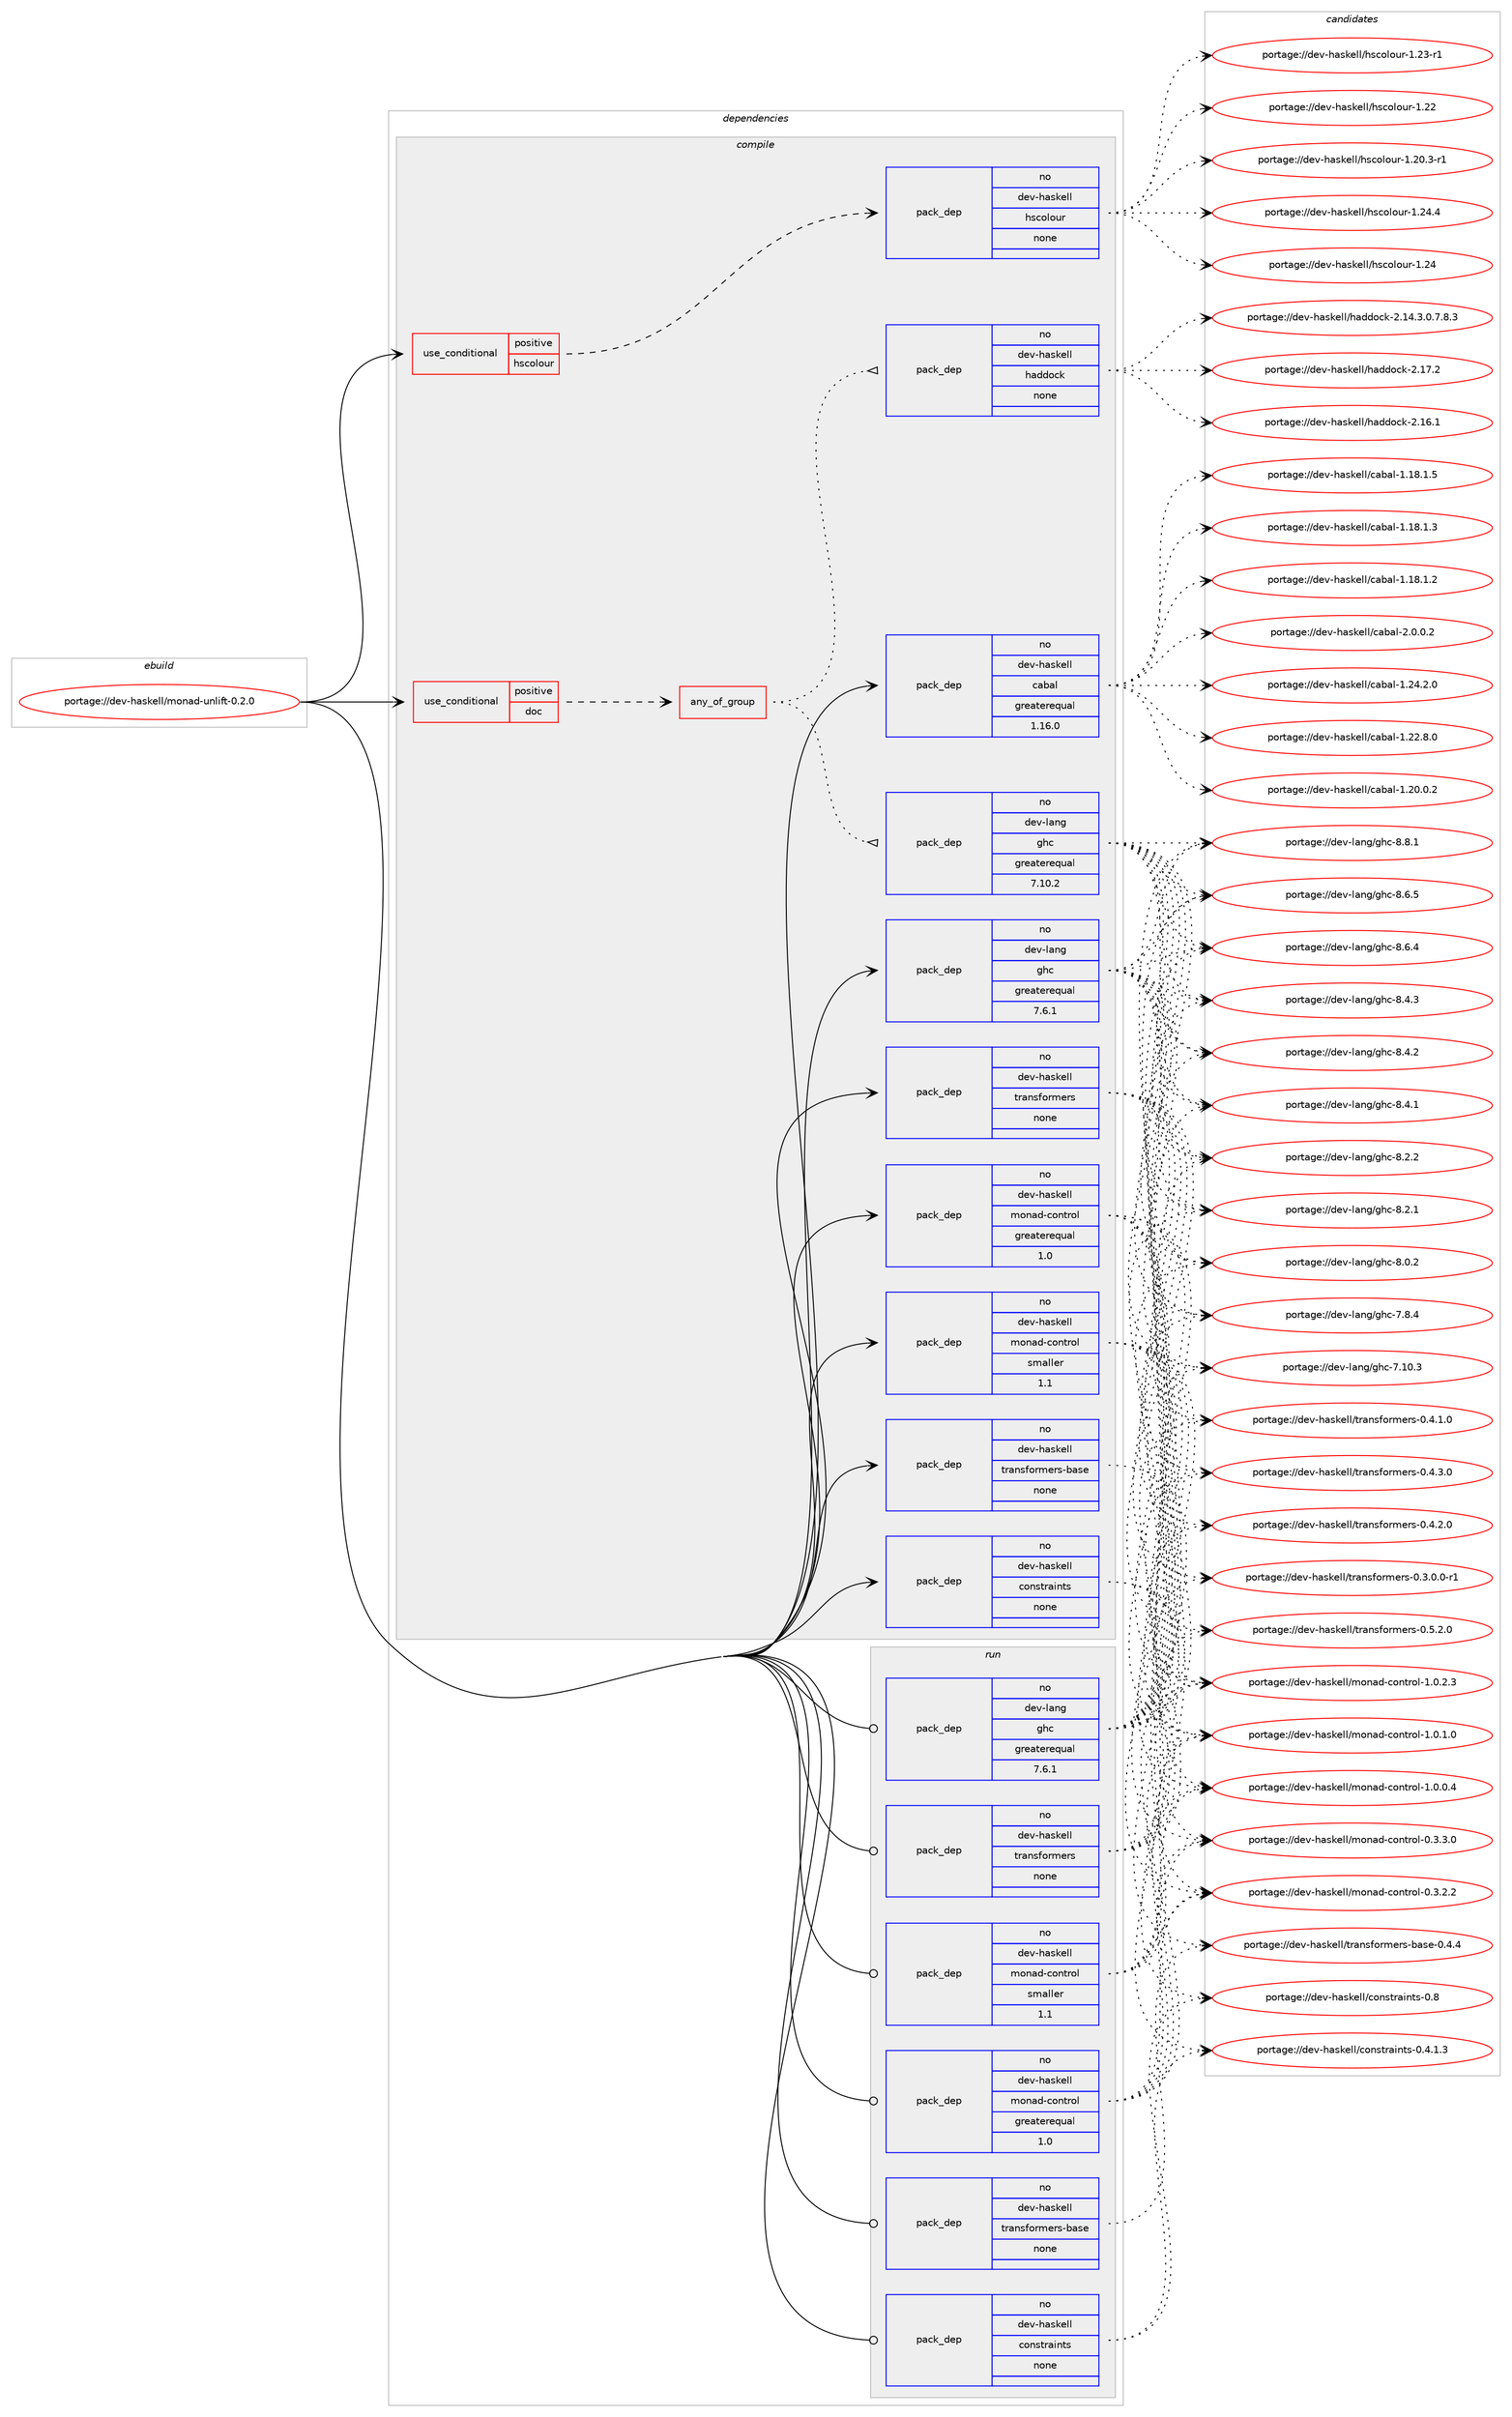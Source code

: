 digraph prolog {

# *************
# Graph options
# *************

newrank=true;
concentrate=true;
compound=true;
graph [rankdir=LR,fontname=Helvetica,fontsize=10,ranksep=1.5];#, ranksep=2.5, nodesep=0.2];
edge  [arrowhead=vee];
node  [fontname=Helvetica,fontsize=10];

# **********
# The ebuild
# **********

subgraph cluster_leftcol {
color=gray;
rank=same;
label=<<i>ebuild</i>>;
id [label="portage://dev-haskell/monad-unlift-0.2.0", color=red, width=4, href="../dev-haskell/monad-unlift-0.2.0.svg"];
}

# ****************
# The dependencies
# ****************

subgraph cluster_midcol {
color=gray;
label=<<i>dependencies</i>>;
subgraph cluster_compile {
fillcolor="#eeeeee";
style=filled;
label=<<i>compile</i>>;
subgraph cond132652 {
dependency551725 [label=<<TABLE BORDER="0" CELLBORDER="1" CELLSPACING="0" CELLPADDING="4"><TR><TD ROWSPAN="3" CELLPADDING="10">use_conditional</TD></TR><TR><TD>positive</TD></TR><TR><TD>doc</TD></TR></TABLE>>, shape=none, color=red];
subgraph any6052 {
dependency551726 [label=<<TABLE BORDER="0" CELLBORDER="1" CELLSPACING="0" CELLPADDING="4"><TR><TD CELLPADDING="10">any_of_group</TD></TR></TABLE>>, shape=none, color=red];subgraph pack412784 {
dependency551727 [label=<<TABLE BORDER="0" CELLBORDER="1" CELLSPACING="0" CELLPADDING="4" WIDTH="220"><TR><TD ROWSPAN="6" CELLPADDING="30">pack_dep</TD></TR><TR><TD WIDTH="110">no</TD></TR><TR><TD>dev-haskell</TD></TR><TR><TD>haddock</TD></TR><TR><TD>none</TD></TR><TR><TD></TD></TR></TABLE>>, shape=none, color=blue];
}
dependency551726:e -> dependency551727:w [weight=20,style="dotted",arrowhead="oinv"];
subgraph pack412785 {
dependency551728 [label=<<TABLE BORDER="0" CELLBORDER="1" CELLSPACING="0" CELLPADDING="4" WIDTH="220"><TR><TD ROWSPAN="6" CELLPADDING="30">pack_dep</TD></TR><TR><TD WIDTH="110">no</TD></TR><TR><TD>dev-lang</TD></TR><TR><TD>ghc</TD></TR><TR><TD>greaterequal</TD></TR><TR><TD>7.10.2</TD></TR></TABLE>>, shape=none, color=blue];
}
dependency551726:e -> dependency551728:w [weight=20,style="dotted",arrowhead="oinv"];
}
dependency551725:e -> dependency551726:w [weight=20,style="dashed",arrowhead="vee"];
}
id:e -> dependency551725:w [weight=20,style="solid",arrowhead="vee"];
subgraph cond132653 {
dependency551729 [label=<<TABLE BORDER="0" CELLBORDER="1" CELLSPACING="0" CELLPADDING="4"><TR><TD ROWSPAN="3" CELLPADDING="10">use_conditional</TD></TR><TR><TD>positive</TD></TR><TR><TD>hscolour</TD></TR></TABLE>>, shape=none, color=red];
subgraph pack412786 {
dependency551730 [label=<<TABLE BORDER="0" CELLBORDER="1" CELLSPACING="0" CELLPADDING="4" WIDTH="220"><TR><TD ROWSPAN="6" CELLPADDING="30">pack_dep</TD></TR><TR><TD WIDTH="110">no</TD></TR><TR><TD>dev-haskell</TD></TR><TR><TD>hscolour</TD></TR><TR><TD>none</TD></TR><TR><TD></TD></TR></TABLE>>, shape=none, color=blue];
}
dependency551729:e -> dependency551730:w [weight=20,style="dashed",arrowhead="vee"];
}
id:e -> dependency551729:w [weight=20,style="solid",arrowhead="vee"];
subgraph pack412787 {
dependency551731 [label=<<TABLE BORDER="0" CELLBORDER="1" CELLSPACING="0" CELLPADDING="4" WIDTH="220"><TR><TD ROWSPAN="6" CELLPADDING="30">pack_dep</TD></TR><TR><TD WIDTH="110">no</TD></TR><TR><TD>dev-haskell</TD></TR><TR><TD>cabal</TD></TR><TR><TD>greaterequal</TD></TR><TR><TD>1.16.0</TD></TR></TABLE>>, shape=none, color=blue];
}
id:e -> dependency551731:w [weight=20,style="solid",arrowhead="vee"];
subgraph pack412788 {
dependency551732 [label=<<TABLE BORDER="0" CELLBORDER="1" CELLSPACING="0" CELLPADDING="4" WIDTH="220"><TR><TD ROWSPAN="6" CELLPADDING="30">pack_dep</TD></TR><TR><TD WIDTH="110">no</TD></TR><TR><TD>dev-haskell</TD></TR><TR><TD>constraints</TD></TR><TR><TD>none</TD></TR><TR><TD></TD></TR></TABLE>>, shape=none, color=blue];
}
id:e -> dependency551732:w [weight=20,style="solid",arrowhead="vee"];
subgraph pack412789 {
dependency551733 [label=<<TABLE BORDER="0" CELLBORDER="1" CELLSPACING="0" CELLPADDING="4" WIDTH="220"><TR><TD ROWSPAN="6" CELLPADDING="30">pack_dep</TD></TR><TR><TD WIDTH="110">no</TD></TR><TR><TD>dev-haskell</TD></TR><TR><TD>monad-control</TD></TR><TR><TD>greaterequal</TD></TR><TR><TD>1.0</TD></TR></TABLE>>, shape=none, color=blue];
}
id:e -> dependency551733:w [weight=20,style="solid",arrowhead="vee"];
subgraph pack412790 {
dependency551734 [label=<<TABLE BORDER="0" CELLBORDER="1" CELLSPACING="0" CELLPADDING="4" WIDTH="220"><TR><TD ROWSPAN="6" CELLPADDING="30">pack_dep</TD></TR><TR><TD WIDTH="110">no</TD></TR><TR><TD>dev-haskell</TD></TR><TR><TD>monad-control</TD></TR><TR><TD>smaller</TD></TR><TR><TD>1.1</TD></TR></TABLE>>, shape=none, color=blue];
}
id:e -> dependency551734:w [weight=20,style="solid",arrowhead="vee"];
subgraph pack412791 {
dependency551735 [label=<<TABLE BORDER="0" CELLBORDER="1" CELLSPACING="0" CELLPADDING="4" WIDTH="220"><TR><TD ROWSPAN="6" CELLPADDING="30">pack_dep</TD></TR><TR><TD WIDTH="110">no</TD></TR><TR><TD>dev-haskell</TD></TR><TR><TD>transformers</TD></TR><TR><TD>none</TD></TR><TR><TD></TD></TR></TABLE>>, shape=none, color=blue];
}
id:e -> dependency551735:w [weight=20,style="solid",arrowhead="vee"];
subgraph pack412792 {
dependency551736 [label=<<TABLE BORDER="0" CELLBORDER="1" CELLSPACING="0" CELLPADDING="4" WIDTH="220"><TR><TD ROWSPAN="6" CELLPADDING="30">pack_dep</TD></TR><TR><TD WIDTH="110">no</TD></TR><TR><TD>dev-haskell</TD></TR><TR><TD>transformers-base</TD></TR><TR><TD>none</TD></TR><TR><TD></TD></TR></TABLE>>, shape=none, color=blue];
}
id:e -> dependency551736:w [weight=20,style="solid",arrowhead="vee"];
subgraph pack412793 {
dependency551737 [label=<<TABLE BORDER="0" CELLBORDER="1" CELLSPACING="0" CELLPADDING="4" WIDTH="220"><TR><TD ROWSPAN="6" CELLPADDING="30">pack_dep</TD></TR><TR><TD WIDTH="110">no</TD></TR><TR><TD>dev-lang</TD></TR><TR><TD>ghc</TD></TR><TR><TD>greaterequal</TD></TR><TR><TD>7.6.1</TD></TR></TABLE>>, shape=none, color=blue];
}
id:e -> dependency551737:w [weight=20,style="solid",arrowhead="vee"];
}
subgraph cluster_compileandrun {
fillcolor="#eeeeee";
style=filled;
label=<<i>compile and run</i>>;
}
subgraph cluster_run {
fillcolor="#eeeeee";
style=filled;
label=<<i>run</i>>;
subgraph pack412794 {
dependency551738 [label=<<TABLE BORDER="0" CELLBORDER="1" CELLSPACING="0" CELLPADDING="4" WIDTH="220"><TR><TD ROWSPAN="6" CELLPADDING="30">pack_dep</TD></TR><TR><TD WIDTH="110">no</TD></TR><TR><TD>dev-haskell</TD></TR><TR><TD>constraints</TD></TR><TR><TD>none</TD></TR><TR><TD></TD></TR></TABLE>>, shape=none, color=blue];
}
id:e -> dependency551738:w [weight=20,style="solid",arrowhead="odot"];
subgraph pack412795 {
dependency551739 [label=<<TABLE BORDER="0" CELLBORDER="1" CELLSPACING="0" CELLPADDING="4" WIDTH="220"><TR><TD ROWSPAN="6" CELLPADDING="30">pack_dep</TD></TR><TR><TD WIDTH="110">no</TD></TR><TR><TD>dev-haskell</TD></TR><TR><TD>monad-control</TD></TR><TR><TD>greaterequal</TD></TR><TR><TD>1.0</TD></TR></TABLE>>, shape=none, color=blue];
}
id:e -> dependency551739:w [weight=20,style="solid",arrowhead="odot"];
subgraph pack412796 {
dependency551740 [label=<<TABLE BORDER="0" CELLBORDER="1" CELLSPACING="0" CELLPADDING="4" WIDTH="220"><TR><TD ROWSPAN="6" CELLPADDING="30">pack_dep</TD></TR><TR><TD WIDTH="110">no</TD></TR><TR><TD>dev-haskell</TD></TR><TR><TD>monad-control</TD></TR><TR><TD>smaller</TD></TR><TR><TD>1.1</TD></TR></TABLE>>, shape=none, color=blue];
}
id:e -> dependency551740:w [weight=20,style="solid",arrowhead="odot"];
subgraph pack412797 {
dependency551741 [label=<<TABLE BORDER="0" CELLBORDER="1" CELLSPACING="0" CELLPADDING="4" WIDTH="220"><TR><TD ROWSPAN="6" CELLPADDING="30">pack_dep</TD></TR><TR><TD WIDTH="110">no</TD></TR><TR><TD>dev-haskell</TD></TR><TR><TD>transformers</TD></TR><TR><TD>none</TD></TR><TR><TD></TD></TR></TABLE>>, shape=none, color=blue];
}
id:e -> dependency551741:w [weight=20,style="solid",arrowhead="odot"];
subgraph pack412798 {
dependency551742 [label=<<TABLE BORDER="0" CELLBORDER="1" CELLSPACING="0" CELLPADDING="4" WIDTH="220"><TR><TD ROWSPAN="6" CELLPADDING="30">pack_dep</TD></TR><TR><TD WIDTH="110">no</TD></TR><TR><TD>dev-haskell</TD></TR><TR><TD>transformers-base</TD></TR><TR><TD>none</TD></TR><TR><TD></TD></TR></TABLE>>, shape=none, color=blue];
}
id:e -> dependency551742:w [weight=20,style="solid",arrowhead="odot"];
subgraph pack412799 {
dependency551743 [label=<<TABLE BORDER="0" CELLBORDER="1" CELLSPACING="0" CELLPADDING="4" WIDTH="220"><TR><TD ROWSPAN="6" CELLPADDING="30">pack_dep</TD></TR><TR><TD WIDTH="110">no</TD></TR><TR><TD>dev-lang</TD></TR><TR><TD>ghc</TD></TR><TR><TD>greaterequal</TD></TR><TR><TD>7.6.1</TD></TR></TABLE>>, shape=none, color=blue];
}
id:e -> dependency551743:w [weight=20,style="solid",arrowhead="odot"];
}
}

# **************
# The candidates
# **************

subgraph cluster_choices {
rank=same;
color=gray;
label=<<i>candidates</i>>;

subgraph choice412784 {
color=black;
nodesep=1;
choice100101118451049711510710110810847104971001001119910745504649554650 [label="portage://dev-haskell/haddock-2.17.2", color=red, width=4,href="../dev-haskell/haddock-2.17.2.svg"];
choice100101118451049711510710110810847104971001001119910745504649544649 [label="portage://dev-haskell/haddock-2.16.1", color=red, width=4,href="../dev-haskell/haddock-2.16.1.svg"];
choice1001011184510497115107101108108471049710010011199107455046495246514648465546564651 [label="portage://dev-haskell/haddock-2.14.3.0.7.8.3", color=red, width=4,href="../dev-haskell/haddock-2.14.3.0.7.8.3.svg"];
dependency551727:e -> choice100101118451049711510710110810847104971001001119910745504649554650:w [style=dotted,weight="100"];
dependency551727:e -> choice100101118451049711510710110810847104971001001119910745504649544649:w [style=dotted,weight="100"];
dependency551727:e -> choice1001011184510497115107101108108471049710010011199107455046495246514648465546564651:w [style=dotted,weight="100"];
}
subgraph choice412785 {
color=black;
nodesep=1;
choice10010111845108971101034710310499455646564649 [label="portage://dev-lang/ghc-8.8.1", color=red, width=4,href="../dev-lang/ghc-8.8.1.svg"];
choice10010111845108971101034710310499455646544653 [label="portage://dev-lang/ghc-8.6.5", color=red, width=4,href="../dev-lang/ghc-8.6.5.svg"];
choice10010111845108971101034710310499455646544652 [label="portage://dev-lang/ghc-8.6.4", color=red, width=4,href="../dev-lang/ghc-8.6.4.svg"];
choice10010111845108971101034710310499455646524651 [label="portage://dev-lang/ghc-8.4.3", color=red, width=4,href="../dev-lang/ghc-8.4.3.svg"];
choice10010111845108971101034710310499455646524650 [label="portage://dev-lang/ghc-8.4.2", color=red, width=4,href="../dev-lang/ghc-8.4.2.svg"];
choice10010111845108971101034710310499455646524649 [label="portage://dev-lang/ghc-8.4.1", color=red, width=4,href="../dev-lang/ghc-8.4.1.svg"];
choice10010111845108971101034710310499455646504650 [label="portage://dev-lang/ghc-8.2.2", color=red, width=4,href="../dev-lang/ghc-8.2.2.svg"];
choice10010111845108971101034710310499455646504649 [label="portage://dev-lang/ghc-8.2.1", color=red, width=4,href="../dev-lang/ghc-8.2.1.svg"];
choice10010111845108971101034710310499455646484650 [label="portage://dev-lang/ghc-8.0.2", color=red, width=4,href="../dev-lang/ghc-8.0.2.svg"];
choice10010111845108971101034710310499455546564652 [label="portage://dev-lang/ghc-7.8.4", color=red, width=4,href="../dev-lang/ghc-7.8.4.svg"];
choice1001011184510897110103471031049945554649484651 [label="portage://dev-lang/ghc-7.10.3", color=red, width=4,href="../dev-lang/ghc-7.10.3.svg"];
dependency551728:e -> choice10010111845108971101034710310499455646564649:w [style=dotted,weight="100"];
dependency551728:e -> choice10010111845108971101034710310499455646544653:w [style=dotted,weight="100"];
dependency551728:e -> choice10010111845108971101034710310499455646544652:w [style=dotted,weight="100"];
dependency551728:e -> choice10010111845108971101034710310499455646524651:w [style=dotted,weight="100"];
dependency551728:e -> choice10010111845108971101034710310499455646524650:w [style=dotted,weight="100"];
dependency551728:e -> choice10010111845108971101034710310499455646524649:w [style=dotted,weight="100"];
dependency551728:e -> choice10010111845108971101034710310499455646504650:w [style=dotted,weight="100"];
dependency551728:e -> choice10010111845108971101034710310499455646504649:w [style=dotted,weight="100"];
dependency551728:e -> choice10010111845108971101034710310499455646484650:w [style=dotted,weight="100"];
dependency551728:e -> choice10010111845108971101034710310499455546564652:w [style=dotted,weight="100"];
dependency551728:e -> choice1001011184510897110103471031049945554649484651:w [style=dotted,weight="100"];
}
subgraph choice412786 {
color=black;
nodesep=1;
choice1001011184510497115107101108108471041159911110811111711445494650524652 [label="portage://dev-haskell/hscolour-1.24.4", color=red, width=4,href="../dev-haskell/hscolour-1.24.4.svg"];
choice100101118451049711510710110810847104115991111081111171144549465052 [label="portage://dev-haskell/hscolour-1.24", color=red, width=4,href="../dev-haskell/hscolour-1.24.svg"];
choice1001011184510497115107101108108471041159911110811111711445494650514511449 [label="portage://dev-haskell/hscolour-1.23-r1", color=red, width=4,href="../dev-haskell/hscolour-1.23-r1.svg"];
choice100101118451049711510710110810847104115991111081111171144549465050 [label="portage://dev-haskell/hscolour-1.22", color=red, width=4,href="../dev-haskell/hscolour-1.22.svg"];
choice10010111845104971151071011081084710411599111108111117114454946504846514511449 [label="portage://dev-haskell/hscolour-1.20.3-r1", color=red, width=4,href="../dev-haskell/hscolour-1.20.3-r1.svg"];
dependency551730:e -> choice1001011184510497115107101108108471041159911110811111711445494650524652:w [style=dotted,weight="100"];
dependency551730:e -> choice100101118451049711510710110810847104115991111081111171144549465052:w [style=dotted,weight="100"];
dependency551730:e -> choice1001011184510497115107101108108471041159911110811111711445494650514511449:w [style=dotted,weight="100"];
dependency551730:e -> choice100101118451049711510710110810847104115991111081111171144549465050:w [style=dotted,weight="100"];
dependency551730:e -> choice10010111845104971151071011081084710411599111108111117114454946504846514511449:w [style=dotted,weight="100"];
}
subgraph choice412787 {
color=black;
nodesep=1;
choice100101118451049711510710110810847999798971084550464846484650 [label="portage://dev-haskell/cabal-2.0.0.2", color=red, width=4,href="../dev-haskell/cabal-2.0.0.2.svg"];
choice10010111845104971151071011081084799979897108454946505246504648 [label="portage://dev-haskell/cabal-1.24.2.0", color=red, width=4,href="../dev-haskell/cabal-1.24.2.0.svg"];
choice10010111845104971151071011081084799979897108454946505046564648 [label="portage://dev-haskell/cabal-1.22.8.0", color=red, width=4,href="../dev-haskell/cabal-1.22.8.0.svg"];
choice10010111845104971151071011081084799979897108454946504846484650 [label="portage://dev-haskell/cabal-1.20.0.2", color=red, width=4,href="../dev-haskell/cabal-1.20.0.2.svg"];
choice10010111845104971151071011081084799979897108454946495646494653 [label="portage://dev-haskell/cabal-1.18.1.5", color=red, width=4,href="../dev-haskell/cabal-1.18.1.5.svg"];
choice10010111845104971151071011081084799979897108454946495646494651 [label="portage://dev-haskell/cabal-1.18.1.3", color=red, width=4,href="../dev-haskell/cabal-1.18.1.3.svg"];
choice10010111845104971151071011081084799979897108454946495646494650 [label="portage://dev-haskell/cabal-1.18.1.2", color=red, width=4,href="../dev-haskell/cabal-1.18.1.2.svg"];
dependency551731:e -> choice100101118451049711510710110810847999798971084550464846484650:w [style=dotted,weight="100"];
dependency551731:e -> choice10010111845104971151071011081084799979897108454946505246504648:w [style=dotted,weight="100"];
dependency551731:e -> choice10010111845104971151071011081084799979897108454946505046564648:w [style=dotted,weight="100"];
dependency551731:e -> choice10010111845104971151071011081084799979897108454946504846484650:w [style=dotted,weight="100"];
dependency551731:e -> choice10010111845104971151071011081084799979897108454946495646494653:w [style=dotted,weight="100"];
dependency551731:e -> choice10010111845104971151071011081084799979897108454946495646494651:w [style=dotted,weight="100"];
dependency551731:e -> choice10010111845104971151071011081084799979897108454946495646494650:w [style=dotted,weight="100"];
}
subgraph choice412788 {
color=black;
nodesep=1;
choice100101118451049711510710110810847991111101151161149710511011611545484656 [label="portage://dev-haskell/constraints-0.8", color=red, width=4,href="../dev-haskell/constraints-0.8.svg"];
choice10010111845104971151071011081084799111110115116114971051101161154548465246494651 [label="portage://dev-haskell/constraints-0.4.1.3", color=red, width=4,href="../dev-haskell/constraints-0.4.1.3.svg"];
dependency551732:e -> choice100101118451049711510710110810847991111101151161149710511011611545484656:w [style=dotted,weight="100"];
dependency551732:e -> choice10010111845104971151071011081084799111110115116114971051101161154548465246494651:w [style=dotted,weight="100"];
}
subgraph choice412789 {
color=black;
nodesep=1;
choice1001011184510497115107101108108471091111109710045991111101161141111084549464846504651 [label="portage://dev-haskell/monad-control-1.0.2.3", color=red, width=4,href="../dev-haskell/monad-control-1.0.2.3.svg"];
choice1001011184510497115107101108108471091111109710045991111101161141111084549464846494648 [label="portage://dev-haskell/monad-control-1.0.1.0", color=red, width=4,href="../dev-haskell/monad-control-1.0.1.0.svg"];
choice1001011184510497115107101108108471091111109710045991111101161141111084549464846484652 [label="portage://dev-haskell/monad-control-1.0.0.4", color=red, width=4,href="../dev-haskell/monad-control-1.0.0.4.svg"];
choice1001011184510497115107101108108471091111109710045991111101161141111084548465146514648 [label="portage://dev-haskell/monad-control-0.3.3.0", color=red, width=4,href="../dev-haskell/monad-control-0.3.3.0.svg"];
choice1001011184510497115107101108108471091111109710045991111101161141111084548465146504650 [label="portage://dev-haskell/monad-control-0.3.2.2", color=red, width=4,href="../dev-haskell/monad-control-0.3.2.2.svg"];
dependency551733:e -> choice1001011184510497115107101108108471091111109710045991111101161141111084549464846504651:w [style=dotted,weight="100"];
dependency551733:e -> choice1001011184510497115107101108108471091111109710045991111101161141111084549464846494648:w [style=dotted,weight="100"];
dependency551733:e -> choice1001011184510497115107101108108471091111109710045991111101161141111084549464846484652:w [style=dotted,weight="100"];
dependency551733:e -> choice1001011184510497115107101108108471091111109710045991111101161141111084548465146514648:w [style=dotted,weight="100"];
dependency551733:e -> choice1001011184510497115107101108108471091111109710045991111101161141111084548465146504650:w [style=dotted,weight="100"];
}
subgraph choice412790 {
color=black;
nodesep=1;
choice1001011184510497115107101108108471091111109710045991111101161141111084549464846504651 [label="portage://dev-haskell/monad-control-1.0.2.3", color=red, width=4,href="../dev-haskell/monad-control-1.0.2.3.svg"];
choice1001011184510497115107101108108471091111109710045991111101161141111084549464846494648 [label="portage://dev-haskell/monad-control-1.0.1.0", color=red, width=4,href="../dev-haskell/monad-control-1.0.1.0.svg"];
choice1001011184510497115107101108108471091111109710045991111101161141111084549464846484652 [label="portage://dev-haskell/monad-control-1.0.0.4", color=red, width=4,href="../dev-haskell/monad-control-1.0.0.4.svg"];
choice1001011184510497115107101108108471091111109710045991111101161141111084548465146514648 [label="portage://dev-haskell/monad-control-0.3.3.0", color=red, width=4,href="../dev-haskell/monad-control-0.3.3.0.svg"];
choice1001011184510497115107101108108471091111109710045991111101161141111084548465146504650 [label="portage://dev-haskell/monad-control-0.3.2.2", color=red, width=4,href="../dev-haskell/monad-control-0.3.2.2.svg"];
dependency551734:e -> choice1001011184510497115107101108108471091111109710045991111101161141111084549464846504651:w [style=dotted,weight="100"];
dependency551734:e -> choice1001011184510497115107101108108471091111109710045991111101161141111084549464846494648:w [style=dotted,weight="100"];
dependency551734:e -> choice1001011184510497115107101108108471091111109710045991111101161141111084549464846484652:w [style=dotted,weight="100"];
dependency551734:e -> choice1001011184510497115107101108108471091111109710045991111101161141111084548465146514648:w [style=dotted,weight="100"];
dependency551734:e -> choice1001011184510497115107101108108471091111109710045991111101161141111084548465146504650:w [style=dotted,weight="100"];
}
subgraph choice412791 {
color=black;
nodesep=1;
choice100101118451049711510710110810847116114971101151021111141091011141154548465346504648 [label="portage://dev-haskell/transformers-0.5.2.0", color=red, width=4,href="../dev-haskell/transformers-0.5.2.0.svg"];
choice100101118451049711510710110810847116114971101151021111141091011141154548465246514648 [label="portage://dev-haskell/transformers-0.4.3.0", color=red, width=4,href="../dev-haskell/transformers-0.4.3.0.svg"];
choice100101118451049711510710110810847116114971101151021111141091011141154548465246504648 [label="portage://dev-haskell/transformers-0.4.2.0", color=red, width=4,href="../dev-haskell/transformers-0.4.2.0.svg"];
choice100101118451049711510710110810847116114971101151021111141091011141154548465246494648 [label="portage://dev-haskell/transformers-0.4.1.0", color=red, width=4,href="../dev-haskell/transformers-0.4.1.0.svg"];
choice1001011184510497115107101108108471161149711011510211111410910111411545484651464846484511449 [label="portage://dev-haskell/transformers-0.3.0.0-r1", color=red, width=4,href="../dev-haskell/transformers-0.3.0.0-r1.svg"];
dependency551735:e -> choice100101118451049711510710110810847116114971101151021111141091011141154548465346504648:w [style=dotted,weight="100"];
dependency551735:e -> choice100101118451049711510710110810847116114971101151021111141091011141154548465246514648:w [style=dotted,weight="100"];
dependency551735:e -> choice100101118451049711510710110810847116114971101151021111141091011141154548465246504648:w [style=dotted,weight="100"];
dependency551735:e -> choice100101118451049711510710110810847116114971101151021111141091011141154548465246494648:w [style=dotted,weight="100"];
dependency551735:e -> choice1001011184510497115107101108108471161149711011510211111410910111411545484651464846484511449:w [style=dotted,weight="100"];
}
subgraph choice412792 {
color=black;
nodesep=1;
choice10010111845104971151071011081084711611497110115102111114109101114115459897115101454846524652 [label="portage://dev-haskell/transformers-base-0.4.4", color=red, width=4,href="../dev-haskell/transformers-base-0.4.4.svg"];
dependency551736:e -> choice10010111845104971151071011081084711611497110115102111114109101114115459897115101454846524652:w [style=dotted,weight="100"];
}
subgraph choice412793 {
color=black;
nodesep=1;
choice10010111845108971101034710310499455646564649 [label="portage://dev-lang/ghc-8.8.1", color=red, width=4,href="../dev-lang/ghc-8.8.1.svg"];
choice10010111845108971101034710310499455646544653 [label="portage://dev-lang/ghc-8.6.5", color=red, width=4,href="../dev-lang/ghc-8.6.5.svg"];
choice10010111845108971101034710310499455646544652 [label="portage://dev-lang/ghc-8.6.4", color=red, width=4,href="../dev-lang/ghc-8.6.4.svg"];
choice10010111845108971101034710310499455646524651 [label="portage://dev-lang/ghc-8.4.3", color=red, width=4,href="../dev-lang/ghc-8.4.3.svg"];
choice10010111845108971101034710310499455646524650 [label="portage://dev-lang/ghc-8.4.2", color=red, width=4,href="../dev-lang/ghc-8.4.2.svg"];
choice10010111845108971101034710310499455646524649 [label="portage://dev-lang/ghc-8.4.1", color=red, width=4,href="../dev-lang/ghc-8.4.1.svg"];
choice10010111845108971101034710310499455646504650 [label="portage://dev-lang/ghc-8.2.2", color=red, width=4,href="../dev-lang/ghc-8.2.2.svg"];
choice10010111845108971101034710310499455646504649 [label="portage://dev-lang/ghc-8.2.1", color=red, width=4,href="../dev-lang/ghc-8.2.1.svg"];
choice10010111845108971101034710310499455646484650 [label="portage://dev-lang/ghc-8.0.2", color=red, width=4,href="../dev-lang/ghc-8.0.2.svg"];
choice10010111845108971101034710310499455546564652 [label="portage://dev-lang/ghc-7.8.4", color=red, width=4,href="../dev-lang/ghc-7.8.4.svg"];
choice1001011184510897110103471031049945554649484651 [label="portage://dev-lang/ghc-7.10.3", color=red, width=4,href="../dev-lang/ghc-7.10.3.svg"];
dependency551737:e -> choice10010111845108971101034710310499455646564649:w [style=dotted,weight="100"];
dependency551737:e -> choice10010111845108971101034710310499455646544653:w [style=dotted,weight="100"];
dependency551737:e -> choice10010111845108971101034710310499455646544652:w [style=dotted,weight="100"];
dependency551737:e -> choice10010111845108971101034710310499455646524651:w [style=dotted,weight="100"];
dependency551737:e -> choice10010111845108971101034710310499455646524650:w [style=dotted,weight="100"];
dependency551737:e -> choice10010111845108971101034710310499455646524649:w [style=dotted,weight="100"];
dependency551737:e -> choice10010111845108971101034710310499455646504650:w [style=dotted,weight="100"];
dependency551737:e -> choice10010111845108971101034710310499455646504649:w [style=dotted,weight="100"];
dependency551737:e -> choice10010111845108971101034710310499455646484650:w [style=dotted,weight="100"];
dependency551737:e -> choice10010111845108971101034710310499455546564652:w [style=dotted,weight="100"];
dependency551737:e -> choice1001011184510897110103471031049945554649484651:w [style=dotted,weight="100"];
}
subgraph choice412794 {
color=black;
nodesep=1;
choice100101118451049711510710110810847991111101151161149710511011611545484656 [label="portage://dev-haskell/constraints-0.8", color=red, width=4,href="../dev-haskell/constraints-0.8.svg"];
choice10010111845104971151071011081084799111110115116114971051101161154548465246494651 [label="portage://dev-haskell/constraints-0.4.1.3", color=red, width=4,href="../dev-haskell/constraints-0.4.1.3.svg"];
dependency551738:e -> choice100101118451049711510710110810847991111101151161149710511011611545484656:w [style=dotted,weight="100"];
dependency551738:e -> choice10010111845104971151071011081084799111110115116114971051101161154548465246494651:w [style=dotted,weight="100"];
}
subgraph choice412795 {
color=black;
nodesep=1;
choice1001011184510497115107101108108471091111109710045991111101161141111084549464846504651 [label="portage://dev-haskell/monad-control-1.0.2.3", color=red, width=4,href="../dev-haskell/monad-control-1.0.2.3.svg"];
choice1001011184510497115107101108108471091111109710045991111101161141111084549464846494648 [label="portage://dev-haskell/monad-control-1.0.1.0", color=red, width=4,href="../dev-haskell/monad-control-1.0.1.0.svg"];
choice1001011184510497115107101108108471091111109710045991111101161141111084549464846484652 [label="portage://dev-haskell/monad-control-1.0.0.4", color=red, width=4,href="../dev-haskell/monad-control-1.0.0.4.svg"];
choice1001011184510497115107101108108471091111109710045991111101161141111084548465146514648 [label="portage://dev-haskell/monad-control-0.3.3.0", color=red, width=4,href="../dev-haskell/monad-control-0.3.3.0.svg"];
choice1001011184510497115107101108108471091111109710045991111101161141111084548465146504650 [label="portage://dev-haskell/monad-control-0.3.2.2", color=red, width=4,href="../dev-haskell/monad-control-0.3.2.2.svg"];
dependency551739:e -> choice1001011184510497115107101108108471091111109710045991111101161141111084549464846504651:w [style=dotted,weight="100"];
dependency551739:e -> choice1001011184510497115107101108108471091111109710045991111101161141111084549464846494648:w [style=dotted,weight="100"];
dependency551739:e -> choice1001011184510497115107101108108471091111109710045991111101161141111084549464846484652:w [style=dotted,weight="100"];
dependency551739:e -> choice1001011184510497115107101108108471091111109710045991111101161141111084548465146514648:w [style=dotted,weight="100"];
dependency551739:e -> choice1001011184510497115107101108108471091111109710045991111101161141111084548465146504650:w [style=dotted,weight="100"];
}
subgraph choice412796 {
color=black;
nodesep=1;
choice1001011184510497115107101108108471091111109710045991111101161141111084549464846504651 [label="portage://dev-haskell/monad-control-1.0.2.3", color=red, width=4,href="../dev-haskell/monad-control-1.0.2.3.svg"];
choice1001011184510497115107101108108471091111109710045991111101161141111084549464846494648 [label="portage://dev-haskell/monad-control-1.0.1.0", color=red, width=4,href="../dev-haskell/monad-control-1.0.1.0.svg"];
choice1001011184510497115107101108108471091111109710045991111101161141111084549464846484652 [label="portage://dev-haskell/monad-control-1.0.0.4", color=red, width=4,href="../dev-haskell/monad-control-1.0.0.4.svg"];
choice1001011184510497115107101108108471091111109710045991111101161141111084548465146514648 [label="portage://dev-haskell/monad-control-0.3.3.0", color=red, width=4,href="../dev-haskell/monad-control-0.3.3.0.svg"];
choice1001011184510497115107101108108471091111109710045991111101161141111084548465146504650 [label="portage://dev-haskell/monad-control-0.3.2.2", color=red, width=4,href="../dev-haskell/monad-control-0.3.2.2.svg"];
dependency551740:e -> choice1001011184510497115107101108108471091111109710045991111101161141111084549464846504651:w [style=dotted,weight="100"];
dependency551740:e -> choice1001011184510497115107101108108471091111109710045991111101161141111084549464846494648:w [style=dotted,weight="100"];
dependency551740:e -> choice1001011184510497115107101108108471091111109710045991111101161141111084549464846484652:w [style=dotted,weight="100"];
dependency551740:e -> choice1001011184510497115107101108108471091111109710045991111101161141111084548465146514648:w [style=dotted,weight="100"];
dependency551740:e -> choice1001011184510497115107101108108471091111109710045991111101161141111084548465146504650:w [style=dotted,weight="100"];
}
subgraph choice412797 {
color=black;
nodesep=1;
choice100101118451049711510710110810847116114971101151021111141091011141154548465346504648 [label="portage://dev-haskell/transformers-0.5.2.0", color=red, width=4,href="../dev-haskell/transformers-0.5.2.0.svg"];
choice100101118451049711510710110810847116114971101151021111141091011141154548465246514648 [label="portage://dev-haskell/transformers-0.4.3.0", color=red, width=4,href="../dev-haskell/transformers-0.4.3.0.svg"];
choice100101118451049711510710110810847116114971101151021111141091011141154548465246504648 [label="portage://dev-haskell/transformers-0.4.2.0", color=red, width=4,href="../dev-haskell/transformers-0.4.2.0.svg"];
choice100101118451049711510710110810847116114971101151021111141091011141154548465246494648 [label="portage://dev-haskell/transformers-0.4.1.0", color=red, width=4,href="../dev-haskell/transformers-0.4.1.0.svg"];
choice1001011184510497115107101108108471161149711011510211111410910111411545484651464846484511449 [label="portage://dev-haskell/transformers-0.3.0.0-r1", color=red, width=4,href="../dev-haskell/transformers-0.3.0.0-r1.svg"];
dependency551741:e -> choice100101118451049711510710110810847116114971101151021111141091011141154548465346504648:w [style=dotted,weight="100"];
dependency551741:e -> choice100101118451049711510710110810847116114971101151021111141091011141154548465246514648:w [style=dotted,weight="100"];
dependency551741:e -> choice100101118451049711510710110810847116114971101151021111141091011141154548465246504648:w [style=dotted,weight="100"];
dependency551741:e -> choice100101118451049711510710110810847116114971101151021111141091011141154548465246494648:w [style=dotted,weight="100"];
dependency551741:e -> choice1001011184510497115107101108108471161149711011510211111410910111411545484651464846484511449:w [style=dotted,weight="100"];
}
subgraph choice412798 {
color=black;
nodesep=1;
choice10010111845104971151071011081084711611497110115102111114109101114115459897115101454846524652 [label="portage://dev-haskell/transformers-base-0.4.4", color=red, width=4,href="../dev-haskell/transformers-base-0.4.4.svg"];
dependency551742:e -> choice10010111845104971151071011081084711611497110115102111114109101114115459897115101454846524652:w [style=dotted,weight="100"];
}
subgraph choice412799 {
color=black;
nodesep=1;
choice10010111845108971101034710310499455646564649 [label="portage://dev-lang/ghc-8.8.1", color=red, width=4,href="../dev-lang/ghc-8.8.1.svg"];
choice10010111845108971101034710310499455646544653 [label="portage://dev-lang/ghc-8.6.5", color=red, width=4,href="../dev-lang/ghc-8.6.5.svg"];
choice10010111845108971101034710310499455646544652 [label="portage://dev-lang/ghc-8.6.4", color=red, width=4,href="../dev-lang/ghc-8.6.4.svg"];
choice10010111845108971101034710310499455646524651 [label="portage://dev-lang/ghc-8.4.3", color=red, width=4,href="../dev-lang/ghc-8.4.3.svg"];
choice10010111845108971101034710310499455646524650 [label="portage://dev-lang/ghc-8.4.2", color=red, width=4,href="../dev-lang/ghc-8.4.2.svg"];
choice10010111845108971101034710310499455646524649 [label="portage://dev-lang/ghc-8.4.1", color=red, width=4,href="../dev-lang/ghc-8.4.1.svg"];
choice10010111845108971101034710310499455646504650 [label="portage://dev-lang/ghc-8.2.2", color=red, width=4,href="../dev-lang/ghc-8.2.2.svg"];
choice10010111845108971101034710310499455646504649 [label="portage://dev-lang/ghc-8.2.1", color=red, width=4,href="../dev-lang/ghc-8.2.1.svg"];
choice10010111845108971101034710310499455646484650 [label="portage://dev-lang/ghc-8.0.2", color=red, width=4,href="../dev-lang/ghc-8.0.2.svg"];
choice10010111845108971101034710310499455546564652 [label="portage://dev-lang/ghc-7.8.4", color=red, width=4,href="../dev-lang/ghc-7.8.4.svg"];
choice1001011184510897110103471031049945554649484651 [label="portage://dev-lang/ghc-7.10.3", color=red, width=4,href="../dev-lang/ghc-7.10.3.svg"];
dependency551743:e -> choice10010111845108971101034710310499455646564649:w [style=dotted,weight="100"];
dependency551743:e -> choice10010111845108971101034710310499455646544653:w [style=dotted,weight="100"];
dependency551743:e -> choice10010111845108971101034710310499455646544652:w [style=dotted,weight="100"];
dependency551743:e -> choice10010111845108971101034710310499455646524651:w [style=dotted,weight="100"];
dependency551743:e -> choice10010111845108971101034710310499455646524650:w [style=dotted,weight="100"];
dependency551743:e -> choice10010111845108971101034710310499455646524649:w [style=dotted,weight="100"];
dependency551743:e -> choice10010111845108971101034710310499455646504650:w [style=dotted,weight="100"];
dependency551743:e -> choice10010111845108971101034710310499455646504649:w [style=dotted,weight="100"];
dependency551743:e -> choice10010111845108971101034710310499455646484650:w [style=dotted,weight="100"];
dependency551743:e -> choice10010111845108971101034710310499455546564652:w [style=dotted,weight="100"];
dependency551743:e -> choice1001011184510897110103471031049945554649484651:w [style=dotted,weight="100"];
}
}

}
